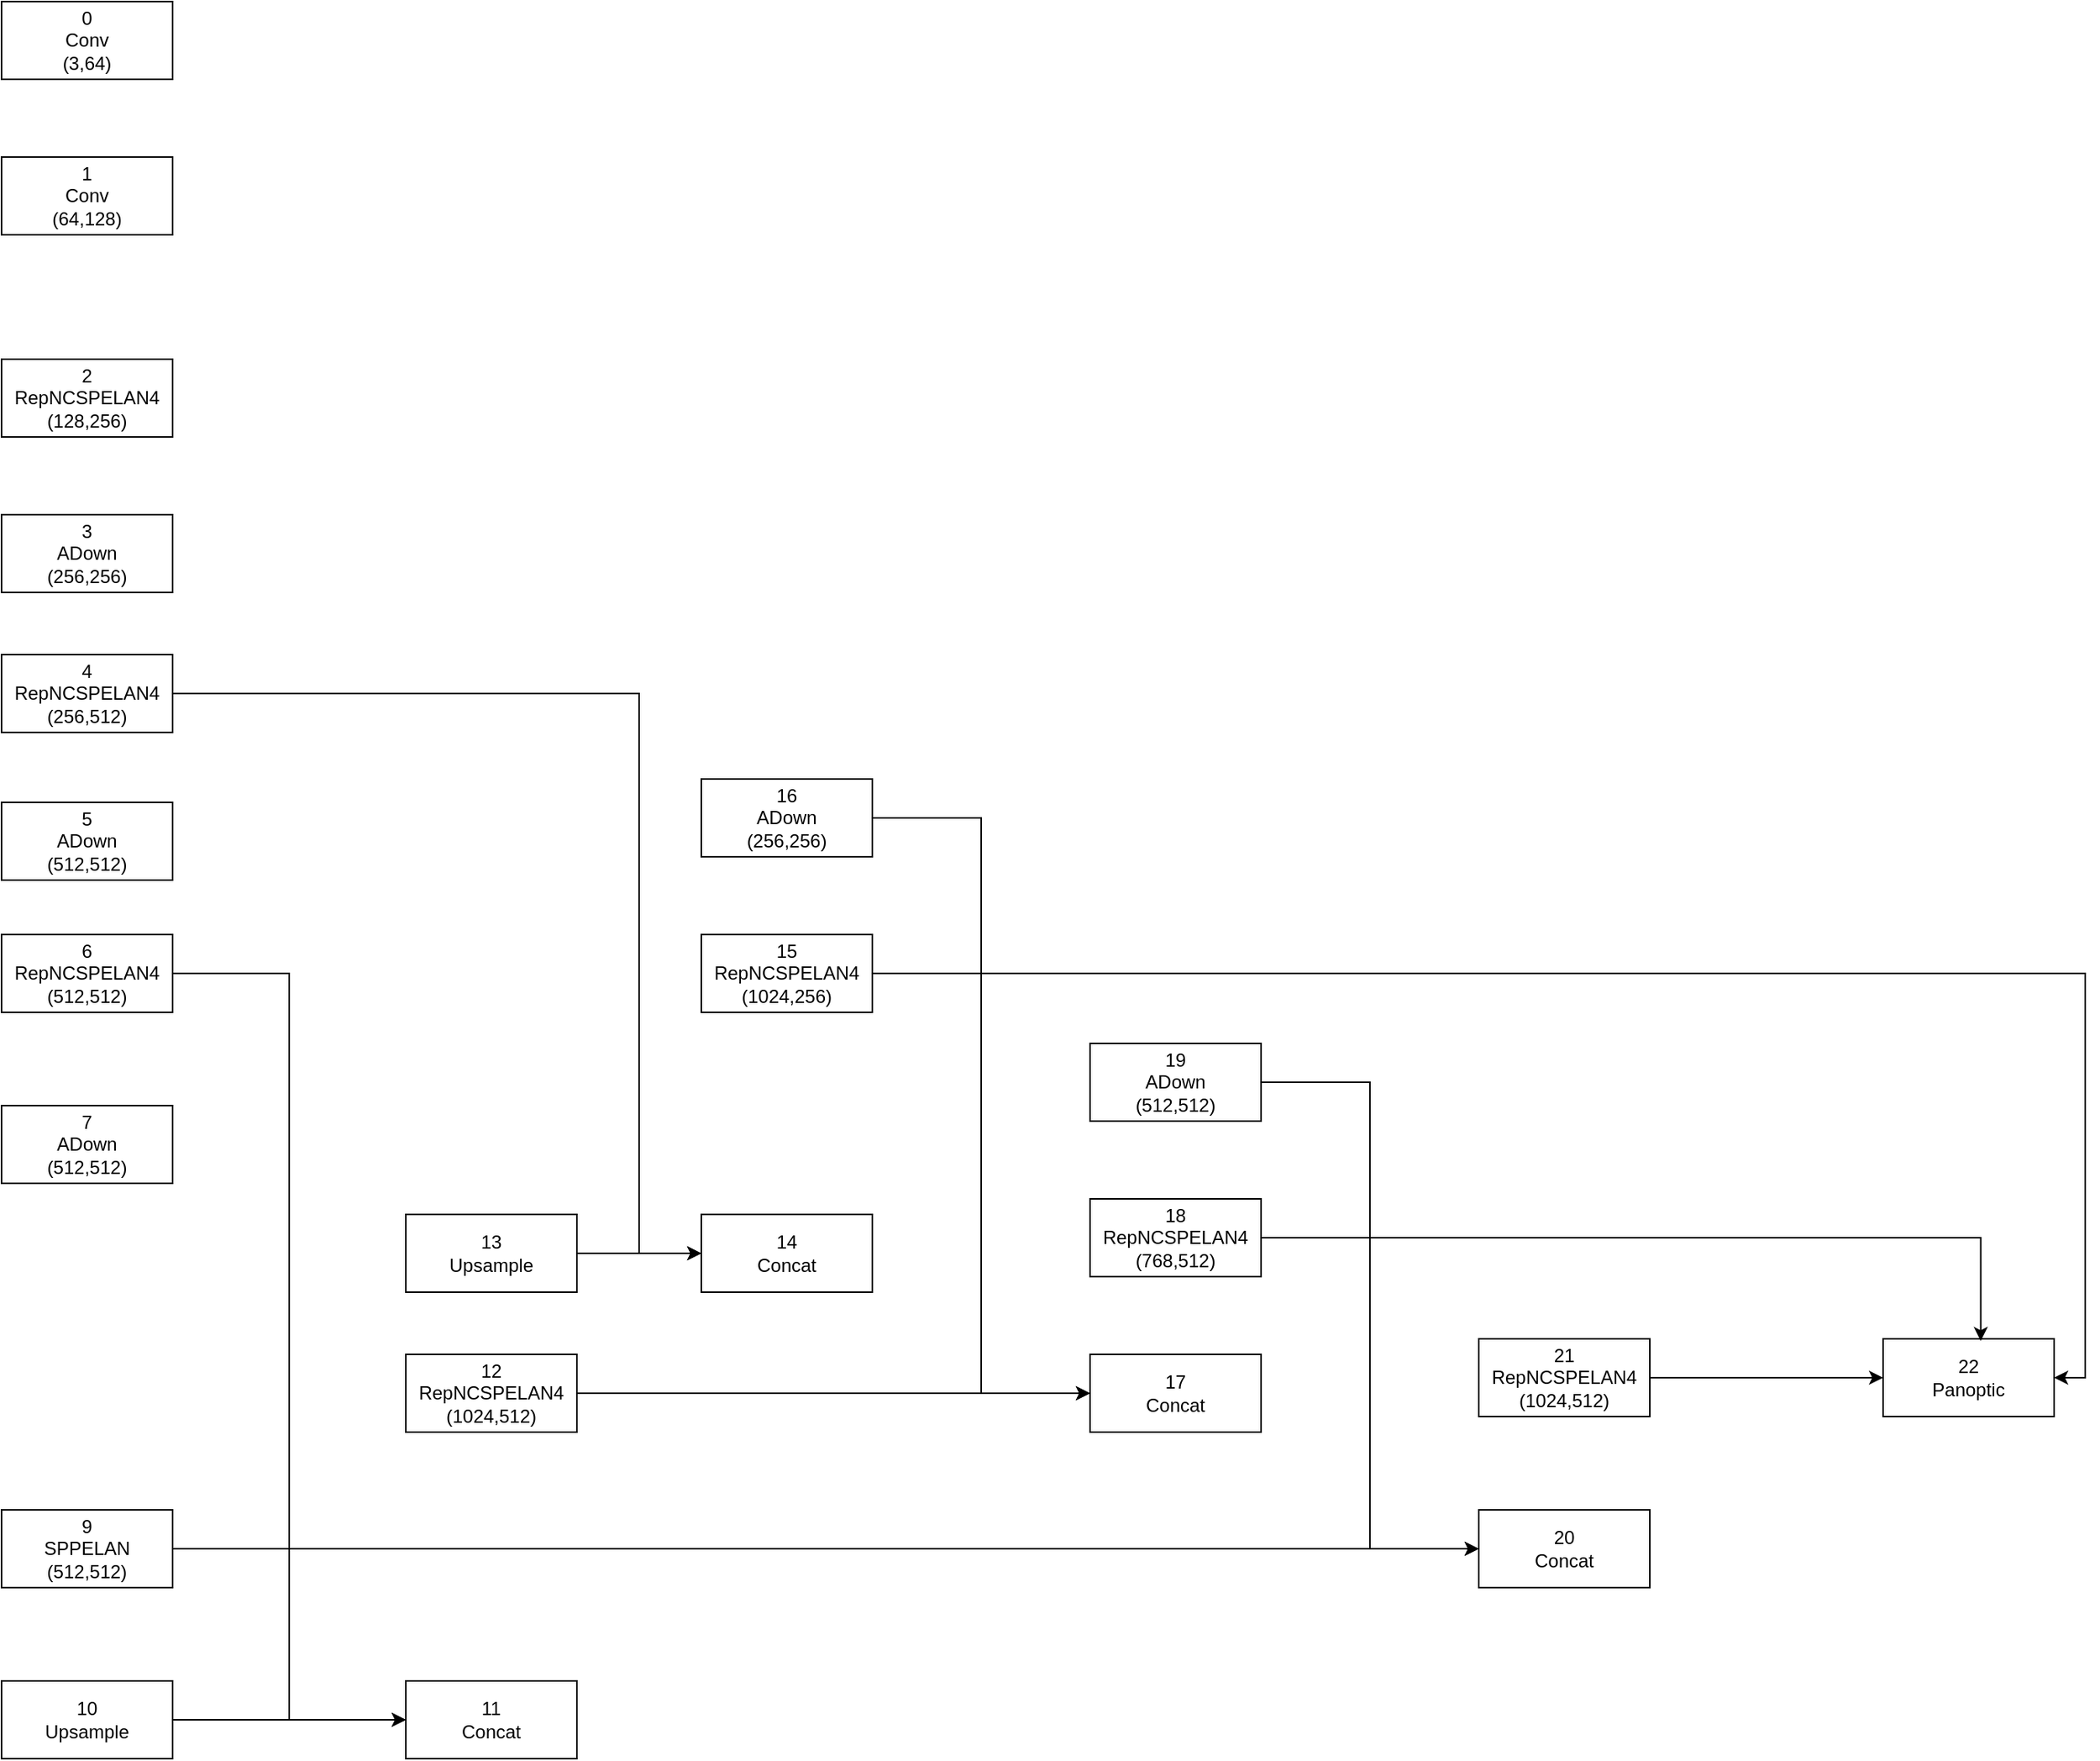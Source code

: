 <mxfile version="24.4.13" type="github">
  <diagram name="第 1 页" id="hCl2yDNeh3TqK-S4tc7e">
    <mxGraphModel dx="1050" dy="565" grid="1" gridSize="10" guides="1" tooltips="1" connect="1" arrows="1" fold="1" page="1" pageScale="1" pageWidth="827" pageHeight="1169" math="0" shadow="0">
      <root>
        <mxCell id="0" />
        <mxCell id="1" parent="0" />
        <mxCell id="8WKbj5Ray9qsl5wKkWyR-1" value="0&lt;br&gt;Conv&lt;br&gt;(3,64&lt;span style=&quot;background-color: initial;&quot;&gt;)&lt;/span&gt;" style="rounded=0;whiteSpace=wrap;html=1;" vertex="1" parent="1">
          <mxGeometry x="10" y="70" width="110" height="50" as="geometry" />
        </mxCell>
        <mxCell id="8WKbj5Ray9qsl5wKkWyR-2" value="1&lt;br&gt;Conv&lt;br&gt;(64,128&lt;span style=&quot;background-color: initial;&quot;&gt;)&lt;/span&gt;" style="rounded=0;whiteSpace=wrap;html=1;" vertex="1" parent="1">
          <mxGeometry x="10" y="170" width="110" height="50" as="geometry" />
        </mxCell>
        <mxCell id="8WKbj5Ray9qsl5wKkWyR-3" value="2&lt;br&gt;RepNCSPELAN4&lt;br&gt;(128,256&lt;span style=&quot;background-color: initial;&quot;&gt;)&lt;/span&gt;" style="rounded=0;whiteSpace=wrap;html=1;" vertex="1" parent="1">
          <mxGeometry x="10" y="300" width="110" height="50" as="geometry" />
        </mxCell>
        <mxCell id="8WKbj5Ray9qsl5wKkWyR-4" value="3&lt;br&gt;ADown&lt;br&gt;(256,256&lt;span style=&quot;background-color: initial;&quot;&gt;)&lt;/span&gt;" style="rounded=0;whiteSpace=wrap;html=1;" vertex="1" parent="1">
          <mxGeometry x="10" y="400" width="110" height="50" as="geometry" />
        </mxCell>
        <mxCell id="8WKbj5Ray9qsl5wKkWyR-21" style="edgeStyle=orthogonalEdgeStyle;rounded=0;orthogonalLoop=1;jettySize=auto;html=1;entryX=0;entryY=0.5;entryDx=0;entryDy=0;" edge="1" parent="1" source="8WKbj5Ray9qsl5wKkWyR-5" target="8WKbj5Ray9qsl5wKkWyR-18">
          <mxGeometry relative="1" as="geometry">
            <Array as="points">
              <mxPoint x="420" y="515" />
              <mxPoint x="420" y="875" />
            </Array>
          </mxGeometry>
        </mxCell>
        <mxCell id="8WKbj5Ray9qsl5wKkWyR-5" value="4&lt;br&gt;RepNCSPELAN4&lt;br&gt;(256,512&lt;span style=&quot;background-color: initial;&quot;&gt;)&lt;/span&gt;" style="rounded=0;whiteSpace=wrap;html=1;" vertex="1" parent="1">
          <mxGeometry x="10" y="490" width="110" height="50" as="geometry" />
        </mxCell>
        <mxCell id="8WKbj5Ray9qsl5wKkWyR-6" value="5&lt;br&gt;ADown&lt;br&gt;(512,512&lt;span style=&quot;background-color: initial;&quot;&gt;)&lt;/span&gt;" style="rounded=0;whiteSpace=wrap;html=1;" vertex="1" parent="1">
          <mxGeometry x="10" y="585" width="110" height="50" as="geometry" />
        </mxCell>
        <mxCell id="8WKbj5Ray9qsl5wKkWyR-16" style="edgeStyle=orthogonalEdgeStyle;rounded=0;orthogonalLoop=1;jettySize=auto;html=1;entryX=0;entryY=0.5;entryDx=0;entryDy=0;" edge="1" parent="1" source="8WKbj5Ray9qsl5wKkWyR-7" target="8WKbj5Ray9qsl5wKkWyR-14">
          <mxGeometry relative="1" as="geometry" />
        </mxCell>
        <mxCell id="8WKbj5Ray9qsl5wKkWyR-7" value="6&lt;br&gt;RepNCSPELAN4&lt;br&gt;(512,512&lt;span style=&quot;background-color: initial;&quot;&gt;)&lt;/span&gt;" style="rounded=0;whiteSpace=wrap;html=1;" vertex="1" parent="1">
          <mxGeometry x="10" y="670" width="110" height="50" as="geometry" />
        </mxCell>
        <mxCell id="8WKbj5Ray9qsl5wKkWyR-32" style="edgeStyle=orthogonalEdgeStyle;rounded=0;orthogonalLoop=1;jettySize=auto;html=1;entryX=0;entryY=0.5;entryDx=0;entryDy=0;" edge="1" parent="1" source="8WKbj5Ray9qsl5wKkWyR-8" target="8WKbj5Ray9qsl5wKkWyR-31">
          <mxGeometry relative="1" as="geometry" />
        </mxCell>
        <mxCell id="8WKbj5Ray9qsl5wKkWyR-8" value="9&lt;br&gt;SPPELAN&lt;br&gt;(512,512&lt;span style=&quot;background-color: initial;&quot;&gt;)&lt;/span&gt;" style="rounded=0;whiteSpace=wrap;html=1;" vertex="1" parent="1">
          <mxGeometry x="10" y="1040" width="110" height="50" as="geometry" />
        </mxCell>
        <mxCell id="8WKbj5Ray9qsl5wKkWyR-15" style="edgeStyle=orthogonalEdgeStyle;rounded=0;orthogonalLoop=1;jettySize=auto;html=1;" edge="1" parent="1" source="8WKbj5Ray9qsl5wKkWyR-9" target="8WKbj5Ray9qsl5wKkWyR-14">
          <mxGeometry relative="1" as="geometry" />
        </mxCell>
        <mxCell id="8WKbj5Ray9qsl5wKkWyR-9" value="10&lt;br&gt;Upsample" style="rounded=0;whiteSpace=wrap;html=1;" vertex="1" parent="1">
          <mxGeometry x="10" y="1150" width="110" height="50" as="geometry" />
        </mxCell>
        <mxCell id="8WKbj5Ray9qsl5wKkWyR-12" value="7&lt;br&gt;ADown&lt;br&gt;(512,512&lt;span style=&quot;background-color: initial;&quot;&gt;)&lt;/span&gt;" style="rounded=0;whiteSpace=wrap;html=1;" vertex="1" parent="1">
          <mxGeometry x="10" y="780" width="110" height="50" as="geometry" />
        </mxCell>
        <mxCell id="8WKbj5Ray9qsl5wKkWyR-26" style="edgeStyle=orthogonalEdgeStyle;rounded=0;orthogonalLoop=1;jettySize=auto;html=1;entryX=0;entryY=0.5;entryDx=0;entryDy=0;" edge="1" parent="1" source="8WKbj5Ray9qsl5wKkWyR-13" target="8WKbj5Ray9qsl5wKkWyR-25">
          <mxGeometry relative="1" as="geometry" />
        </mxCell>
        <mxCell id="8WKbj5Ray9qsl5wKkWyR-13" value="&lt;div&gt;12&lt;br&gt;RepNCSPELAN4&lt;br&gt;(1024,512&lt;span style=&quot;background-color: initial;&quot;&gt;)&lt;/span&gt;&lt;/div&gt;" style="rounded=0;whiteSpace=wrap;html=1;" vertex="1" parent="1">
          <mxGeometry x="270" y="940" width="110" height="50" as="geometry" />
        </mxCell>
        <mxCell id="8WKbj5Ray9qsl5wKkWyR-14" value="11&lt;br&gt;Concat" style="rounded=0;whiteSpace=wrap;html=1;" vertex="1" parent="1">
          <mxGeometry x="270" y="1150" width="110" height="50" as="geometry" />
        </mxCell>
        <mxCell id="8WKbj5Ray9qsl5wKkWyR-20" style="edgeStyle=orthogonalEdgeStyle;rounded=0;orthogonalLoop=1;jettySize=auto;html=1;entryX=0;entryY=0.5;entryDx=0;entryDy=0;" edge="1" parent="1" source="8WKbj5Ray9qsl5wKkWyR-17" target="8WKbj5Ray9qsl5wKkWyR-18">
          <mxGeometry relative="1" as="geometry" />
        </mxCell>
        <mxCell id="8WKbj5Ray9qsl5wKkWyR-17" value="13&lt;br&gt;Upsample" style="rounded=0;whiteSpace=wrap;html=1;" vertex="1" parent="1">
          <mxGeometry x="270" y="850" width="110" height="50" as="geometry" />
        </mxCell>
        <mxCell id="8WKbj5Ray9qsl5wKkWyR-18" value="14&lt;br&gt;Concat" style="rounded=0;whiteSpace=wrap;html=1;" vertex="1" parent="1">
          <mxGeometry x="460" y="850" width="110" height="50" as="geometry" />
        </mxCell>
        <mxCell id="8WKbj5Ray9qsl5wKkWyR-38" style="edgeStyle=orthogonalEdgeStyle;rounded=0;orthogonalLoop=1;jettySize=auto;html=1;entryX=1;entryY=0.5;entryDx=0;entryDy=0;" edge="1" parent="1" source="8WKbj5Ray9qsl5wKkWyR-22" target="8WKbj5Ray9qsl5wKkWyR-35">
          <mxGeometry relative="1" as="geometry" />
        </mxCell>
        <mxCell id="8WKbj5Ray9qsl5wKkWyR-22" value="&lt;div&gt;15&lt;br&gt;RepNCSPELAN4&lt;br&gt;(1024,256&lt;span style=&quot;background-color: initial;&quot;&gt;)&lt;/span&gt;&lt;/div&gt;" style="rounded=0;whiteSpace=wrap;html=1;" vertex="1" parent="1">
          <mxGeometry x="460" y="670" width="110" height="50" as="geometry" />
        </mxCell>
        <mxCell id="8WKbj5Ray9qsl5wKkWyR-27" style="edgeStyle=orthogonalEdgeStyle;rounded=0;orthogonalLoop=1;jettySize=auto;html=1;entryX=0;entryY=0.5;entryDx=0;entryDy=0;" edge="1" parent="1" source="8WKbj5Ray9qsl5wKkWyR-24" target="8WKbj5Ray9qsl5wKkWyR-25">
          <mxGeometry relative="1" as="geometry" />
        </mxCell>
        <mxCell id="8WKbj5Ray9qsl5wKkWyR-24" value="16&lt;br&gt;ADown&lt;br&gt;(256,256&lt;span style=&quot;background-color: initial;&quot;&gt;)&lt;/span&gt;" style="rounded=0;whiteSpace=wrap;html=1;" vertex="1" parent="1">
          <mxGeometry x="460" y="570" width="110" height="50" as="geometry" />
        </mxCell>
        <mxCell id="8WKbj5Ray9qsl5wKkWyR-25" value="17&lt;br&gt;Concat" style="rounded=0;whiteSpace=wrap;html=1;" vertex="1" parent="1">
          <mxGeometry x="710" y="940" width="110" height="50" as="geometry" />
        </mxCell>
        <mxCell id="8WKbj5Ray9qsl5wKkWyR-29" value="18&lt;br&gt;RepNCSPELAN4&lt;br&gt;(768,512&lt;span style=&quot;background-color: initial;&quot;&gt;)&lt;/span&gt;" style="rounded=0;whiteSpace=wrap;html=1;" vertex="1" parent="1">
          <mxGeometry x="710" y="840" width="110" height="50" as="geometry" />
        </mxCell>
        <mxCell id="8WKbj5Ray9qsl5wKkWyR-33" style="edgeStyle=orthogonalEdgeStyle;rounded=0;orthogonalLoop=1;jettySize=auto;html=1;entryX=0;entryY=0.5;entryDx=0;entryDy=0;" edge="1" parent="1" source="8WKbj5Ray9qsl5wKkWyR-30" target="8WKbj5Ray9qsl5wKkWyR-31">
          <mxGeometry relative="1" as="geometry" />
        </mxCell>
        <mxCell id="8WKbj5Ray9qsl5wKkWyR-30" value="19&lt;br&gt;ADown&lt;br&gt;(512,512&lt;span style=&quot;background-color: initial;&quot;&gt;)&lt;/span&gt;" style="rounded=0;whiteSpace=wrap;html=1;" vertex="1" parent="1">
          <mxGeometry x="710" y="740" width="110" height="50" as="geometry" />
        </mxCell>
        <mxCell id="8WKbj5Ray9qsl5wKkWyR-31" value="20&lt;br&gt;Concat" style="rounded=0;whiteSpace=wrap;html=1;" vertex="1" parent="1">
          <mxGeometry x="960" y="1040" width="110" height="50" as="geometry" />
        </mxCell>
        <mxCell id="8WKbj5Ray9qsl5wKkWyR-37" style="edgeStyle=orthogonalEdgeStyle;rounded=0;orthogonalLoop=1;jettySize=auto;html=1;entryX=0;entryY=0.5;entryDx=0;entryDy=0;" edge="1" parent="1" source="8WKbj5Ray9qsl5wKkWyR-34" target="8WKbj5Ray9qsl5wKkWyR-35">
          <mxGeometry relative="1" as="geometry" />
        </mxCell>
        <mxCell id="8WKbj5Ray9qsl5wKkWyR-34" value="21&lt;br&gt;RepNCSPELAN4&lt;br&gt;(1024,512&lt;span style=&quot;background-color: initial;&quot;&gt;)&lt;/span&gt;" style="rounded=0;whiteSpace=wrap;html=1;" vertex="1" parent="1">
          <mxGeometry x="960" y="930" width="110" height="50" as="geometry" />
        </mxCell>
        <mxCell id="8WKbj5Ray9qsl5wKkWyR-35" value="22&lt;br&gt;Panoptic" style="rounded=0;whiteSpace=wrap;html=1;" vertex="1" parent="1">
          <mxGeometry x="1220" y="930" width="110" height="50" as="geometry" />
        </mxCell>
        <mxCell id="8WKbj5Ray9qsl5wKkWyR-36" style="edgeStyle=orthogonalEdgeStyle;rounded=0;orthogonalLoop=1;jettySize=auto;html=1;entryX=0.571;entryY=0.028;entryDx=0;entryDy=0;entryPerimeter=0;" edge="1" parent="1" source="8WKbj5Ray9qsl5wKkWyR-29" target="8WKbj5Ray9qsl5wKkWyR-35">
          <mxGeometry relative="1" as="geometry" />
        </mxCell>
      </root>
    </mxGraphModel>
  </diagram>
</mxfile>
